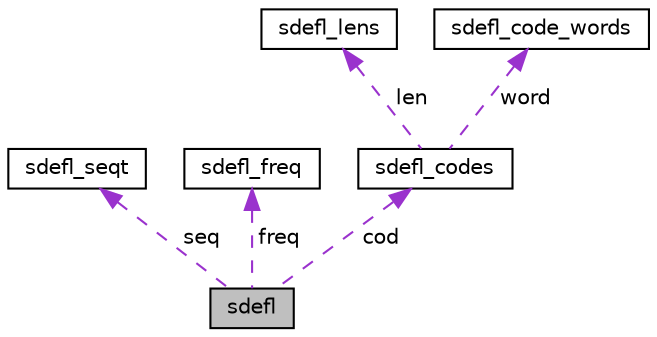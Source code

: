 digraph "sdefl"
{
 // LATEX_PDF_SIZE
  edge [fontname="Helvetica",fontsize="10",labelfontname="Helvetica",labelfontsize="10"];
  node [fontname="Helvetica",fontsize="10",shape=record];
  Node1 [label="sdefl",height=0.2,width=0.4,color="black", fillcolor="grey75", style="filled", fontcolor="black",tooltip=" "];
  Node2 -> Node1 [dir="back",color="darkorchid3",fontsize="10",style="dashed",label=" seq" ,fontname="Helvetica"];
  Node2 [label="sdefl_seqt",height=0.2,width=0.4,color="black", fillcolor="white", style="filled",URL="$structsdefl__seqt.html",tooltip=" "];
  Node3 -> Node1 [dir="back",color="darkorchid3",fontsize="10",style="dashed",label=" freq" ,fontname="Helvetica"];
  Node3 [label="sdefl_freq",height=0.2,width=0.4,color="black", fillcolor="white", style="filled",URL="$structsdefl__freq.html",tooltip=" "];
  Node4 -> Node1 [dir="back",color="darkorchid3",fontsize="10",style="dashed",label=" cod" ,fontname="Helvetica"];
  Node4 [label="sdefl_codes",height=0.2,width=0.4,color="black", fillcolor="white", style="filled",URL="$structsdefl__codes.html",tooltip=" "];
  Node5 -> Node4 [dir="back",color="darkorchid3",fontsize="10",style="dashed",label=" len" ,fontname="Helvetica"];
  Node5 [label="sdefl_lens",height=0.2,width=0.4,color="black", fillcolor="white", style="filled",URL="$structsdefl__lens.html",tooltip=" "];
  Node6 -> Node4 [dir="back",color="darkorchid3",fontsize="10",style="dashed",label=" word" ,fontname="Helvetica"];
  Node6 [label="sdefl_code_words",height=0.2,width=0.4,color="black", fillcolor="white", style="filled",URL="$structsdefl__code__words.html",tooltip=" "];
}
